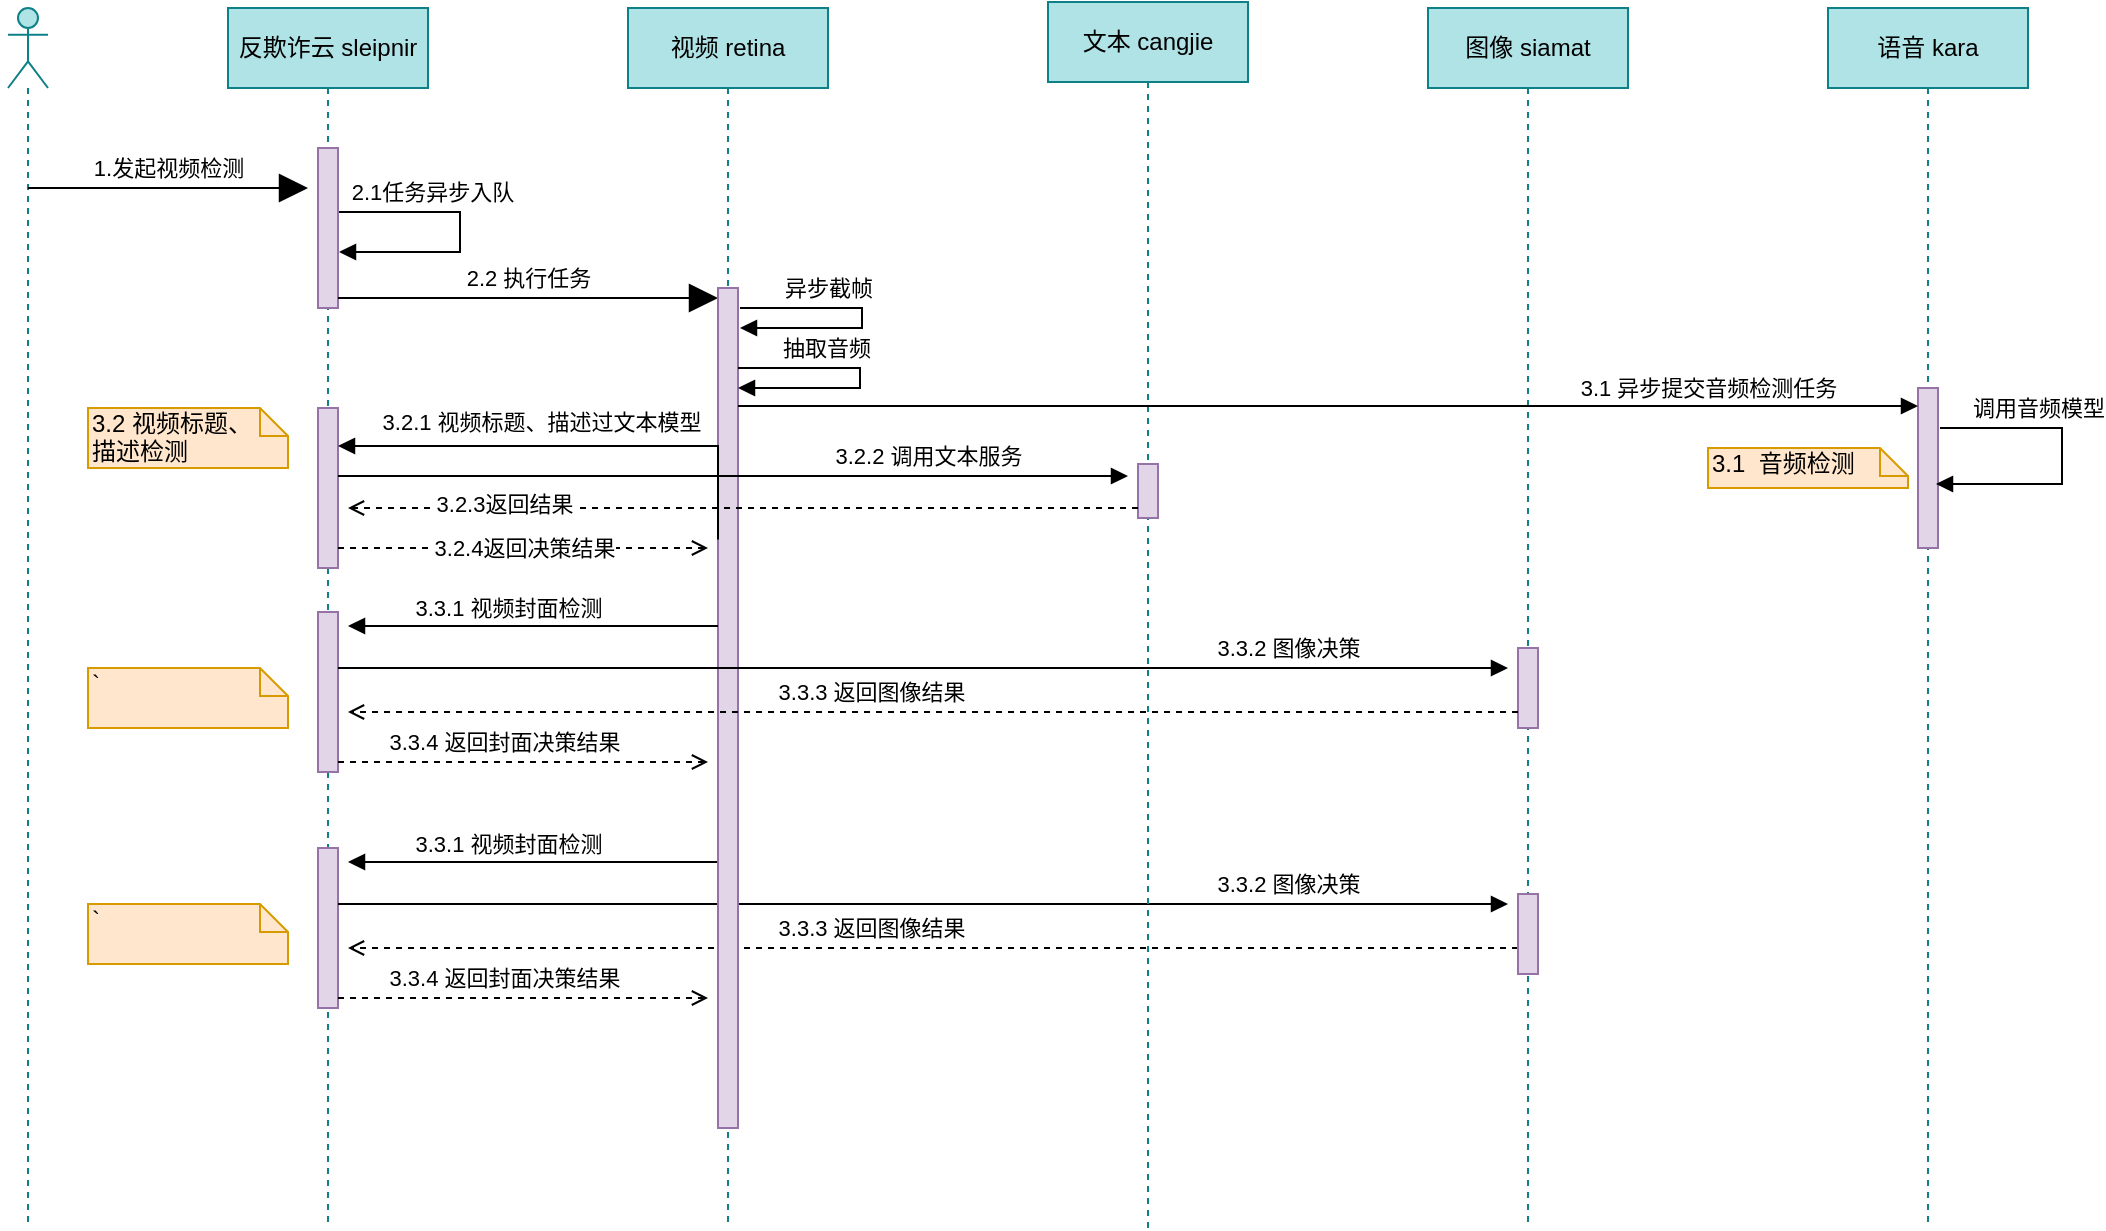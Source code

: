 <mxfile version="13.8.0" type="github">
  <diagram id="5li1jjxqQWl-4evD_uFm" name="Page-1">
    <mxGraphModel dx="1426" dy="914" grid="1" gridSize="10" guides="1" tooltips="1" connect="1" arrows="1" fold="1" page="1" pageScale="1" pageWidth="827" pageHeight="1169" math="0" shadow="0">
      <root>
        <mxCell id="0" />
        <mxCell id="1" parent="0" />
        <mxCell id="yWy5oMXyejvU2Q47bSwC-10" value="" style="edgeStyle=orthogonalEdgeStyle;html=1;align=left;spacingLeft=2;endArrow=block;rounded=0;" edge="1" parent="1">
          <mxGeometry x="-0.142" y="36" relative="1" as="geometry">
            <mxPoint x="446" y="300" as="sourcePoint" />
            <Array as="points">
              <mxPoint x="507" y="300" />
              <mxPoint x="507" y="310" />
            </Array>
            <mxPoint x="446" y="310" as="targetPoint" />
            <mxPoint x="-16" y="-30" as="offset" />
          </mxGeometry>
        </mxCell>
        <mxCell id="yWy5oMXyejvU2Q47bSwC-18" value="&lt;span style=&quot;text-align: left&quot;&gt;异步截帧&lt;/span&gt;" style="edgeLabel;html=1;align=center;verticalAlign=middle;resizable=0;points=[];" vertex="1" connectable="0" parent="yWy5oMXyejvU2Q47bSwC-10">
          <mxGeometry x="-0.582" y="-1" relative="1" as="geometry">
            <mxPoint x="16.5" y="-11" as="offset" />
          </mxGeometry>
        </mxCell>
        <mxCell id="yWy5oMXyejvU2Q47bSwC-11" value="" style="shape=umlLifeline;participant=umlActor;perimeter=lifelinePerimeter;whiteSpace=wrap;html=1;container=1;collapsible=0;recursiveResize=0;verticalAlign=top;spacingTop=36;outlineConnect=0;fillColor=#b0e3e6;strokeColor=#0e8088;" vertex="1" parent="1">
          <mxGeometry x="80" y="150" width="20" height="610" as="geometry" />
        </mxCell>
        <mxCell id="yWy5oMXyejvU2Q47bSwC-13" value="反欺诈云 sleipnir" style="shape=umlLifeline;perimeter=lifelinePerimeter;whiteSpace=wrap;html=1;container=1;collapsible=0;recursiveResize=0;outlineConnect=0;fillColor=#b0e3e6;strokeColor=#0e8088;" vertex="1" parent="1">
          <mxGeometry x="190" y="150" width="100" height="610" as="geometry" />
        </mxCell>
        <mxCell id="yWy5oMXyejvU2Q47bSwC-2" value="" style="html=1;points=[];perimeter=orthogonalPerimeter;fillColor=#e1d5e7;strokeColor=#9673a6;" vertex="1" parent="yWy5oMXyejvU2Q47bSwC-13">
          <mxGeometry x="45" y="70" width="10" height="80" as="geometry" />
        </mxCell>
        <mxCell id="yWy5oMXyejvU2Q47bSwC-27" value="" style="endArrow=block;endFill=1;endSize=12;html=1;" edge="1" parent="yWy5oMXyejvU2Q47bSwC-13">
          <mxGeometry width="160" relative="1" as="geometry">
            <mxPoint x="55" y="145" as="sourcePoint" />
            <mxPoint x="245" y="145" as="targetPoint" />
          </mxGeometry>
        </mxCell>
        <mxCell id="yWy5oMXyejvU2Q47bSwC-28" value="2.2 执行任务" style="edgeLabel;html=1;align=center;verticalAlign=middle;resizable=0;points=[];" vertex="1" connectable="0" parent="yWy5oMXyejvU2Q47bSwC-27">
          <mxGeometry x="-0.147" y="2" relative="1" as="geometry">
            <mxPoint x="14" y="-8" as="offset" />
          </mxGeometry>
        </mxCell>
        <mxCell id="yWy5oMXyejvU2Q47bSwC-31" value="" style="html=1;points=[];perimeter=orthogonalPerimeter;fillColor=#e1d5e7;strokeColor=#9673a6;" vertex="1" parent="yWy5oMXyejvU2Q47bSwC-13">
          <mxGeometry x="45" y="200" width="10" height="80" as="geometry" />
        </mxCell>
        <mxCell id="yWy5oMXyejvU2Q47bSwC-48" value="" style="html=1;points=[];perimeter=orthogonalPerimeter;fillColor=#e1d5e7;strokeColor=#9673a6;" vertex="1" parent="yWy5oMXyejvU2Q47bSwC-13">
          <mxGeometry x="45" y="302" width="10" height="80" as="geometry" />
        </mxCell>
        <mxCell id="yWy5oMXyejvU2Q47bSwC-71" value="" style="html=1;points=[];perimeter=orthogonalPerimeter;fillColor=#e1d5e7;strokeColor=#9673a6;" vertex="1" parent="yWy5oMXyejvU2Q47bSwC-13">
          <mxGeometry x="45" y="420" width="10" height="80" as="geometry" />
        </mxCell>
        <mxCell id="yWy5oMXyejvU2Q47bSwC-72" style="edgeStyle=elbowEdgeStyle;rounded=0;orthogonalLoop=1;jettySize=auto;elbow=vertical;html=1;endArrow=block;endFill=1;" edge="1" parent="yWy5oMXyejvU2Q47bSwC-13">
          <mxGeometry relative="1" as="geometry">
            <mxPoint x="245" y="427" as="sourcePoint" />
            <mxPoint x="60" y="427" as="targetPoint" />
          </mxGeometry>
        </mxCell>
        <mxCell id="yWy5oMXyejvU2Q47bSwC-73" value="3.3.1 视频封面检测" style="edgeLabel;html=1;align=center;verticalAlign=middle;resizable=0;points=[];" vertex="1" connectable="0" parent="yWy5oMXyejvU2Q47bSwC-72">
          <mxGeometry x="0.265" y="2" relative="1" as="geometry">
            <mxPoint x="12" y="-11" as="offset" />
          </mxGeometry>
        </mxCell>
        <mxCell id="yWy5oMXyejvU2Q47bSwC-74" style="edgeStyle=elbowEdgeStyle;rounded=0;orthogonalLoop=1;jettySize=auto;elbow=vertical;html=1;endArrow=block;endFill=1;" edge="1" parent="yWy5oMXyejvU2Q47bSwC-13" source="yWy5oMXyejvU2Q47bSwC-71">
          <mxGeometry relative="1" as="geometry">
            <mxPoint x="640" y="448" as="targetPoint" />
            <Array as="points">
              <mxPoint x="320" y="448" />
            </Array>
          </mxGeometry>
        </mxCell>
        <mxCell id="yWy5oMXyejvU2Q47bSwC-75" value="3.3.2 图像决策" style="edgeLabel;html=1;align=center;verticalAlign=middle;resizable=0;points=[];" vertex="1" connectable="0" parent="yWy5oMXyejvU2Q47bSwC-74">
          <mxGeometry x="0.562" y="2" relative="1" as="geometry">
            <mxPoint x="18" y="-8" as="offset" />
          </mxGeometry>
        </mxCell>
        <mxCell id="yWy5oMXyejvU2Q47bSwC-76" style="edgeStyle=elbowEdgeStyle;rounded=0;orthogonalLoop=1;jettySize=auto;elbow=vertical;html=1;endArrow=open;endFill=0;dashed=1;" edge="1" parent="yWy5oMXyejvU2Q47bSwC-13">
          <mxGeometry relative="1" as="geometry">
            <mxPoint x="645" y="470" as="sourcePoint" />
            <mxPoint x="60" y="470" as="targetPoint" />
          </mxGeometry>
        </mxCell>
        <mxCell id="yWy5oMXyejvU2Q47bSwC-77" value="&amp;nbsp;3.3.3 返回图像结果" style="edgeLabel;html=1;align=center;verticalAlign=middle;resizable=0;points=[];" vertex="1" connectable="0" parent="yWy5oMXyejvU2Q47bSwC-76">
          <mxGeometry x="0.135" y="-2" relative="1" as="geometry">
            <mxPoint x="7" y="-8" as="offset" />
          </mxGeometry>
        </mxCell>
        <mxCell id="yWy5oMXyejvU2Q47bSwC-78" style="edgeStyle=elbowEdgeStyle;rounded=0;orthogonalLoop=1;jettySize=auto;elbow=vertical;html=1;dashed=1;endArrow=open;endFill=0;" edge="1" parent="yWy5oMXyejvU2Q47bSwC-13">
          <mxGeometry relative="1" as="geometry">
            <mxPoint x="55" y="495" as="sourcePoint" />
            <mxPoint x="240" y="495" as="targetPoint" />
          </mxGeometry>
        </mxCell>
        <mxCell id="yWy5oMXyejvU2Q47bSwC-79" value="3.3.4 返回封面决策结果" style="edgeLabel;html=1;align=center;verticalAlign=middle;resizable=0;points=[];" vertex="1" connectable="0" parent="yWy5oMXyejvU2Q47bSwC-78">
          <mxGeometry y="-31" relative="1" as="geometry">
            <mxPoint x="-10" y="-41" as="offset" />
          </mxGeometry>
        </mxCell>
        <mxCell id="yWy5oMXyejvU2Q47bSwC-80" value="`" style="shape=note;whiteSpace=wrap;html=1;size=14;verticalAlign=top;align=left;spacingTop=-6;fillColor=#ffe6cc;strokeColor=#d79b00;" vertex="1" parent="yWy5oMXyejvU2Q47bSwC-13">
          <mxGeometry x="-70" y="448" width="100" height="30" as="geometry" />
        </mxCell>
        <mxCell id="yWy5oMXyejvU2Q47bSwC-14" value="" style="endArrow=block;endFill=1;endSize=12;html=1;" edge="1" parent="1">
          <mxGeometry width="160" relative="1" as="geometry">
            <mxPoint x="90" y="240" as="sourcePoint" />
            <mxPoint x="230" y="240" as="targetPoint" />
          </mxGeometry>
        </mxCell>
        <mxCell id="yWy5oMXyejvU2Q47bSwC-15" value="1.发起视频检测" style="edgeLabel;html=1;align=center;verticalAlign=middle;resizable=0;points=[];" vertex="1" connectable="0" parent="yWy5oMXyejvU2Q47bSwC-14">
          <mxGeometry x="0.143" y="-32" relative="1" as="geometry">
            <mxPoint x="-10" y="-42" as="offset" />
          </mxGeometry>
        </mxCell>
        <mxCell id="yWy5oMXyejvU2Q47bSwC-19" value="视频 retina" style="shape=umlLifeline;perimeter=lifelinePerimeter;whiteSpace=wrap;html=1;container=1;collapsible=0;recursiveResize=0;outlineConnect=0;fillColor=#b0e3e6;strokeColor=#0e8088;" vertex="1" parent="1">
          <mxGeometry x="390" y="150" width="100" height="610" as="geometry" />
        </mxCell>
        <mxCell id="yWy5oMXyejvU2Q47bSwC-20" value="" style="html=1;points=[];perimeter=orthogonalPerimeter;fillColor=#e1d5e7;strokeColor=#9673a6;" vertex="1" parent="yWy5oMXyejvU2Q47bSwC-19">
          <mxGeometry x="45" y="140" width="10" height="420" as="geometry" />
        </mxCell>
        <mxCell id="yWy5oMXyejvU2Q47bSwC-21" value="文本 cangjie" style="shape=umlLifeline;perimeter=lifelinePerimeter;whiteSpace=wrap;html=1;container=1;collapsible=0;recursiveResize=0;outlineConnect=0;fillColor=#b0e3e6;strokeColor=#0e8088;" vertex="1" parent="1">
          <mxGeometry x="600" y="147" width="100" height="613" as="geometry" />
        </mxCell>
        <mxCell id="yWy5oMXyejvU2Q47bSwC-22" value="" style="html=1;points=[];perimeter=orthogonalPerimeter;fillColor=#e1d5e7;strokeColor=#9673a6;" vertex="1" parent="yWy5oMXyejvU2Q47bSwC-21">
          <mxGeometry x="45" y="231" width="10" height="27" as="geometry" />
        </mxCell>
        <mxCell id="yWy5oMXyejvU2Q47bSwC-23" value="图像 siamat" style="shape=umlLifeline;perimeter=lifelinePerimeter;whiteSpace=wrap;html=1;container=1;collapsible=0;recursiveResize=0;outlineConnect=0;fillColor=#b0e3e6;strokeColor=#0e8088;" vertex="1" parent="1">
          <mxGeometry x="790" y="150" width="100" height="610" as="geometry" />
        </mxCell>
        <mxCell id="yWy5oMXyejvU2Q47bSwC-24" value="" style="html=1;points=[];perimeter=orthogonalPerimeter;fillColor=#e1d5e7;strokeColor=#9673a6;" vertex="1" parent="yWy5oMXyejvU2Q47bSwC-23">
          <mxGeometry x="45" y="320" width="10" height="40" as="geometry" />
        </mxCell>
        <mxCell id="yWy5oMXyejvU2Q47bSwC-81" value="" style="html=1;points=[];perimeter=orthogonalPerimeter;fillColor=#e1d5e7;strokeColor=#9673a6;" vertex="1" parent="yWy5oMXyejvU2Q47bSwC-23">
          <mxGeometry x="45" y="443" width="10" height="40" as="geometry" />
        </mxCell>
        <mxCell id="yWy5oMXyejvU2Q47bSwC-25" value="语音 kara" style="shape=umlLifeline;perimeter=lifelinePerimeter;whiteSpace=wrap;html=1;container=1;collapsible=0;recursiveResize=0;outlineConnect=0;fillColor=#b0e3e6;strokeColor=#0e8088;" vertex="1" parent="1">
          <mxGeometry x="990" y="150" width="100" height="610" as="geometry" />
        </mxCell>
        <mxCell id="yWy5oMXyejvU2Q47bSwC-26" value="" style="html=1;points=[];perimeter=orthogonalPerimeter;fillColor=#e1d5e7;strokeColor=#9673a6;" vertex="1" parent="yWy5oMXyejvU2Q47bSwC-25">
          <mxGeometry x="45" y="190" width="10" height="80" as="geometry" />
        </mxCell>
        <mxCell id="yWy5oMXyejvU2Q47bSwC-29" value="" style="edgeStyle=orthogonalEdgeStyle;html=1;align=left;spacingLeft=2;endArrow=block;rounded=0;" edge="1" parent="1">
          <mxGeometry x="-0.142" y="36" relative="1" as="geometry">
            <mxPoint x="245.5" y="252" as="sourcePoint" />
            <Array as="points">
              <mxPoint x="306" y="252" />
              <mxPoint x="306" y="272" />
            </Array>
            <mxPoint x="245.5" y="272" as="targetPoint" />
            <mxPoint x="-16" y="-30" as="offset" />
          </mxGeometry>
        </mxCell>
        <mxCell id="yWy5oMXyejvU2Q47bSwC-30" value="&lt;span style=&quot;text-align: left&quot;&gt;2.1任务异步入队&lt;/span&gt;" style="edgeLabel;html=1;align=center;verticalAlign=middle;resizable=0;points=[];" vertex="1" connectable="0" parent="yWy5oMXyejvU2Q47bSwC-29">
          <mxGeometry x="-0.582" y="-1" relative="1" as="geometry">
            <mxPoint x="16.5" y="-11" as="offset" />
          </mxGeometry>
        </mxCell>
        <mxCell id="yWy5oMXyejvU2Q47bSwC-34" value="" style="edgeStyle=orthogonalEdgeStyle;html=1;align=left;spacingLeft=2;endArrow=block;rounded=0;" edge="1" parent="1">
          <mxGeometry x="-0.142" y="36" relative="1" as="geometry">
            <mxPoint x="445" y="330" as="sourcePoint" />
            <Array as="points">
              <mxPoint x="506" y="330" />
              <mxPoint x="506" y="340" />
            </Array>
            <mxPoint x="445" y="340" as="targetPoint" />
            <mxPoint x="-16" y="-30" as="offset" />
          </mxGeometry>
        </mxCell>
        <mxCell id="yWy5oMXyejvU2Q47bSwC-35" value="&lt;span style=&quot;text-align: left&quot;&gt;抽取音频&lt;/span&gt;" style="edgeLabel;html=1;align=center;verticalAlign=middle;resizable=0;points=[];" vertex="1" connectable="0" parent="yWy5oMXyejvU2Q47bSwC-34">
          <mxGeometry x="-0.582" y="-1" relative="1" as="geometry">
            <mxPoint x="16.5" y="-11" as="offset" />
          </mxGeometry>
        </mxCell>
        <mxCell id="yWy5oMXyejvU2Q47bSwC-36" style="edgeStyle=elbowEdgeStyle;rounded=0;orthogonalLoop=1;jettySize=auto;elbow=vertical;html=1;endArrow=block;endFill=1;entryX=0;entryY=0.113;entryDx=0;entryDy=0;entryPerimeter=0;" edge="1" parent="1" source="yWy5oMXyejvU2Q47bSwC-20" target="yWy5oMXyejvU2Q47bSwC-26">
          <mxGeometry relative="1" as="geometry">
            <mxPoint x="1030" y="350" as="targetPoint" />
          </mxGeometry>
        </mxCell>
        <mxCell id="yWy5oMXyejvU2Q47bSwC-37" value="3.1 异步提交音频检测任务" style="edgeLabel;html=1;align=center;verticalAlign=middle;resizable=0;points=[];" vertex="1" connectable="0" parent="yWy5oMXyejvU2Q47bSwC-36">
          <mxGeometry x="0.034" y="3" relative="1" as="geometry">
            <mxPoint x="180" y="-6" as="offset" />
          </mxGeometry>
        </mxCell>
        <mxCell id="yWy5oMXyejvU2Q47bSwC-38" value="" style="edgeStyle=orthogonalEdgeStyle;html=1;align=left;spacingLeft=2;endArrow=block;rounded=0;entryX=0.9;entryY=0.6;entryDx=0;entryDy=0;entryPerimeter=0;" edge="1" parent="1" target="yWy5oMXyejvU2Q47bSwC-26">
          <mxGeometry x="-0.142" y="36" relative="1" as="geometry">
            <mxPoint x="1046" y="360" as="sourcePoint" />
            <Array as="points">
              <mxPoint x="1107" y="360" />
              <mxPoint x="1107" y="388" />
            </Array>
            <mxPoint x="1046" y="370" as="targetPoint" />
            <mxPoint x="-16" y="-30" as="offset" />
          </mxGeometry>
        </mxCell>
        <mxCell id="yWy5oMXyejvU2Q47bSwC-39" value="&lt;span style=&quot;text-align: left&quot;&gt;调用音频模型&lt;/span&gt;" style="edgeLabel;html=1;align=center;verticalAlign=middle;resizable=0;points=[];" vertex="1" connectable="0" parent="yWy5oMXyejvU2Q47bSwC-38">
          <mxGeometry x="-0.582" y="-1" relative="1" as="geometry">
            <mxPoint x="16.5" y="-11" as="offset" />
          </mxGeometry>
        </mxCell>
        <mxCell id="yWy5oMXyejvU2Q47bSwC-41" style="edgeStyle=elbowEdgeStyle;rounded=0;orthogonalLoop=1;jettySize=auto;elbow=vertical;html=1;endArrow=block;endFill=1;exitX=0;exitY=0.667;exitDx=0;exitDy=0;exitPerimeter=0;" edge="1" parent="1">
          <mxGeometry relative="1" as="geometry">
            <mxPoint x="435" y="415.73" as="sourcePoint" />
            <mxPoint x="245" y="369" as="targetPoint" />
            <Array as="points">
              <mxPoint x="340" y="369" />
            </Array>
          </mxGeometry>
        </mxCell>
        <mxCell id="yWy5oMXyejvU2Q47bSwC-42" value="&amp;nbsp;3.2.1 视频标题、描述过文本模型" style="edgeLabel;html=1;align=center;verticalAlign=middle;resizable=0;points=[];" vertex="1" connectable="0" parent="yWy5oMXyejvU2Q47bSwC-41">
          <mxGeometry x="0.063" y="-1" relative="1" as="geometry">
            <mxPoint x="-11" y="-11" as="offset" />
          </mxGeometry>
        </mxCell>
        <mxCell id="yWy5oMXyejvU2Q47bSwC-43" style="edgeStyle=elbowEdgeStyle;rounded=0;orthogonalLoop=1;jettySize=auto;elbow=vertical;html=1;endArrow=block;endFill=1;" edge="1" parent="1">
          <mxGeometry relative="1" as="geometry">
            <mxPoint x="245" y="384" as="sourcePoint" />
            <mxPoint x="640" y="384" as="targetPoint" />
          </mxGeometry>
        </mxCell>
        <mxCell id="yWy5oMXyejvU2Q47bSwC-44" value="3.2.2 调用文本服务" style="edgeLabel;html=1;align=center;verticalAlign=middle;resizable=0;points=[];" vertex="1" connectable="0" parent="yWy5oMXyejvU2Q47bSwC-43">
          <mxGeometry y="-70" relative="1" as="geometry">
            <mxPoint x="97" y="-80" as="offset" />
          </mxGeometry>
        </mxCell>
        <mxCell id="yWy5oMXyejvU2Q47bSwC-45" style="edgeStyle=elbowEdgeStyle;rounded=0;orthogonalLoop=1;jettySize=auto;elbow=vertical;html=1;endArrow=open;endFill=0;dashed=1;" edge="1" parent="1" source="yWy5oMXyejvU2Q47bSwC-22">
          <mxGeometry relative="1" as="geometry">
            <mxPoint x="250" y="400" as="targetPoint" />
            <Array as="points">
              <mxPoint x="500" y="400" />
            </Array>
          </mxGeometry>
        </mxCell>
        <mxCell id="yWy5oMXyejvU2Q47bSwC-47" value="3.2.3返回结果" style="edgeLabel;html=1;align=center;verticalAlign=middle;resizable=0;points=[];" vertex="1" connectable="0" parent="yWy5oMXyejvU2Q47bSwC-45">
          <mxGeometry x="0.605" y="-2" relative="1" as="geometry">
            <mxPoint as="offset" />
          </mxGeometry>
        </mxCell>
        <mxCell id="yWy5oMXyejvU2Q47bSwC-46" value="3.2.4返回决策结果" style="edgeStyle=elbowEdgeStyle;rounded=0;orthogonalLoop=1;jettySize=auto;elbow=vertical;html=1;dashed=1;endArrow=open;endFill=0;" edge="1" parent="1" source="yWy5oMXyejvU2Q47bSwC-31">
          <mxGeometry relative="1" as="geometry">
            <mxPoint x="430" y="420" as="targetPoint" />
            <Array as="points">
              <mxPoint x="318" y="420" />
            </Array>
          </mxGeometry>
        </mxCell>
        <mxCell id="yWy5oMXyejvU2Q47bSwC-49" style="edgeStyle=elbowEdgeStyle;rounded=0;orthogonalLoop=1;jettySize=auto;elbow=vertical;html=1;endArrow=block;endFill=1;" edge="1" parent="1">
          <mxGeometry relative="1" as="geometry">
            <mxPoint x="435" y="459" as="sourcePoint" />
            <mxPoint x="250" y="459" as="targetPoint" />
          </mxGeometry>
        </mxCell>
        <mxCell id="yWy5oMXyejvU2Q47bSwC-50" value="3.3.1 视频封面检测" style="edgeLabel;html=1;align=center;verticalAlign=middle;resizable=0;points=[];" vertex="1" connectable="0" parent="yWy5oMXyejvU2Q47bSwC-49">
          <mxGeometry x="0.265" y="2" relative="1" as="geometry">
            <mxPoint x="12" y="-11" as="offset" />
          </mxGeometry>
        </mxCell>
        <mxCell id="yWy5oMXyejvU2Q47bSwC-51" style="edgeStyle=elbowEdgeStyle;rounded=0;orthogonalLoop=1;jettySize=auto;elbow=vertical;html=1;endArrow=block;endFill=1;" edge="1" parent="1" source="yWy5oMXyejvU2Q47bSwC-48">
          <mxGeometry relative="1" as="geometry">
            <mxPoint x="830" y="480" as="targetPoint" />
            <Array as="points">
              <mxPoint x="510" y="480" />
            </Array>
          </mxGeometry>
        </mxCell>
        <mxCell id="yWy5oMXyejvU2Q47bSwC-52" value="3.3.2 图像决策" style="edgeLabel;html=1;align=center;verticalAlign=middle;resizable=0;points=[];" vertex="1" connectable="0" parent="yWy5oMXyejvU2Q47bSwC-51">
          <mxGeometry x="0.562" y="2" relative="1" as="geometry">
            <mxPoint x="18" y="-8" as="offset" />
          </mxGeometry>
        </mxCell>
        <mxCell id="yWy5oMXyejvU2Q47bSwC-53" value="3.2 视频标题、&lt;br&gt;描述检测" style="shape=note;whiteSpace=wrap;html=1;size=14;verticalAlign=top;align=left;spacingTop=-6;fillColor=#ffe6cc;strokeColor=#d79b00;" vertex="1" parent="1">
          <mxGeometry x="120" y="350" width="100" height="30" as="geometry" />
        </mxCell>
        <mxCell id="yWy5oMXyejvU2Q47bSwC-54" style="edgeStyle=elbowEdgeStyle;rounded=0;orthogonalLoop=1;jettySize=auto;elbow=vertical;html=1;endArrow=open;endFill=0;dashed=1;" edge="1" parent="1">
          <mxGeometry relative="1" as="geometry">
            <mxPoint x="835" y="502" as="sourcePoint" />
            <mxPoint x="250" y="502" as="targetPoint" />
          </mxGeometry>
        </mxCell>
        <mxCell id="yWy5oMXyejvU2Q47bSwC-55" value="&amp;nbsp;3.3.3 返回图像结果" style="edgeLabel;html=1;align=center;verticalAlign=middle;resizable=0;points=[];" vertex="1" connectable="0" parent="yWy5oMXyejvU2Q47bSwC-54">
          <mxGeometry x="0.135" y="-2" relative="1" as="geometry">
            <mxPoint x="7" y="-8" as="offset" />
          </mxGeometry>
        </mxCell>
        <mxCell id="yWy5oMXyejvU2Q47bSwC-56" style="edgeStyle=elbowEdgeStyle;rounded=0;orthogonalLoop=1;jettySize=auto;elbow=vertical;html=1;dashed=1;endArrow=open;endFill=0;" edge="1" parent="1">
          <mxGeometry relative="1" as="geometry">
            <mxPoint x="245" y="527" as="sourcePoint" />
            <mxPoint x="430" y="527" as="targetPoint" />
          </mxGeometry>
        </mxCell>
        <mxCell id="yWy5oMXyejvU2Q47bSwC-57" value="3.3.4 返回封面决策结果" style="edgeLabel;html=1;align=center;verticalAlign=middle;resizable=0;points=[];" vertex="1" connectable="0" parent="yWy5oMXyejvU2Q47bSwC-56">
          <mxGeometry y="-31" relative="1" as="geometry">
            <mxPoint x="-10" y="-41" as="offset" />
          </mxGeometry>
        </mxCell>
        <mxCell id="yWy5oMXyejvU2Q47bSwC-58" value="3.1&amp;nbsp; 音频检测" style="shape=note;whiteSpace=wrap;html=1;size=14;verticalAlign=top;align=left;spacingTop=-6;fillColor=#ffe6cc;strokeColor=#d79b00;" vertex="1" parent="1">
          <mxGeometry x="930" y="370" width="100" height="20" as="geometry" />
        </mxCell>
        <mxCell id="yWy5oMXyejvU2Q47bSwC-59" value="`" style="shape=note;whiteSpace=wrap;html=1;size=14;verticalAlign=top;align=left;spacingTop=-6;fillColor=#ffe6cc;strokeColor=#d79b00;" vertex="1" parent="1">
          <mxGeometry x="120" y="480" width="100" height="30" as="geometry" />
        </mxCell>
      </root>
    </mxGraphModel>
  </diagram>
</mxfile>
